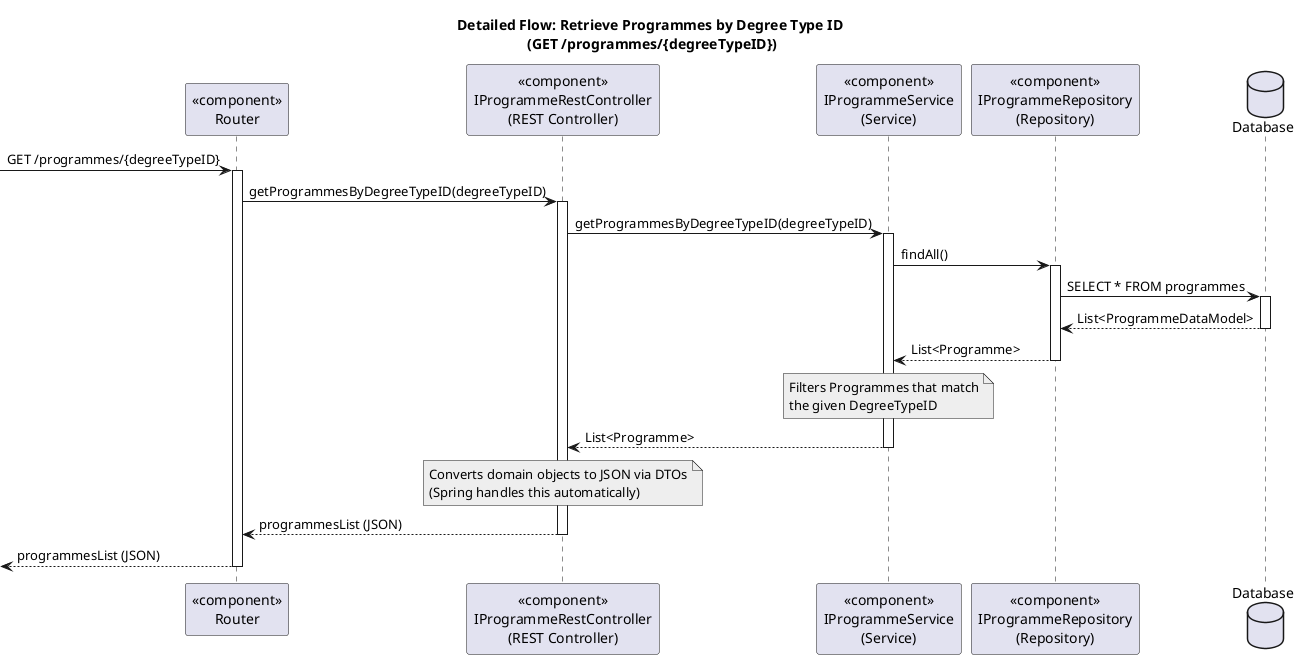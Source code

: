 @startuml
title Detailed Flow: Retrieve Programmes by Degree Type ID \n(GET /programmes/{degreeTypeID})

participant "<<component>>\nRouter" as Router
participant "<<component>>\nIProgrammeRestController\n(REST Controller)" as Controller
participant "<<component>>\nIProgrammeService\n(Service)" as Service
participant "<<component>>\nIProgrammeRepository\n(Repository)" as Repository
database "Database" as DB

-> Router: GET /programmes/{degreeTypeID}
activate Router

Router -> Controller: getProgrammesByDegreeTypeID(degreeTypeID)
activate Controller

Controller -> Service: getProgrammesByDegreeTypeID(degreeTypeID)
activate Service

Service -> Repository: findAll()
activate Repository

Repository -> DB: SELECT * FROM programmes
activate DB

DB --> Repository: List<ProgrammeDataModel>
deactivate DB

Repository --> Service: List<Programme>
deactivate Repository

note over Service #EEEEEE
Filters Programmes that match
the given DegreeTypeID
end note

Service --> Controller: List<Programme>
deactivate Service

note over Controller #EEEEEE
Converts domain objects to JSON via DTOs
(Spring handles this automatically)
end note

Controller --> Router: programmesList (JSON)
deactivate Controller

<-- Router: programmesList (JSON)
deactivate Router

@enduml
